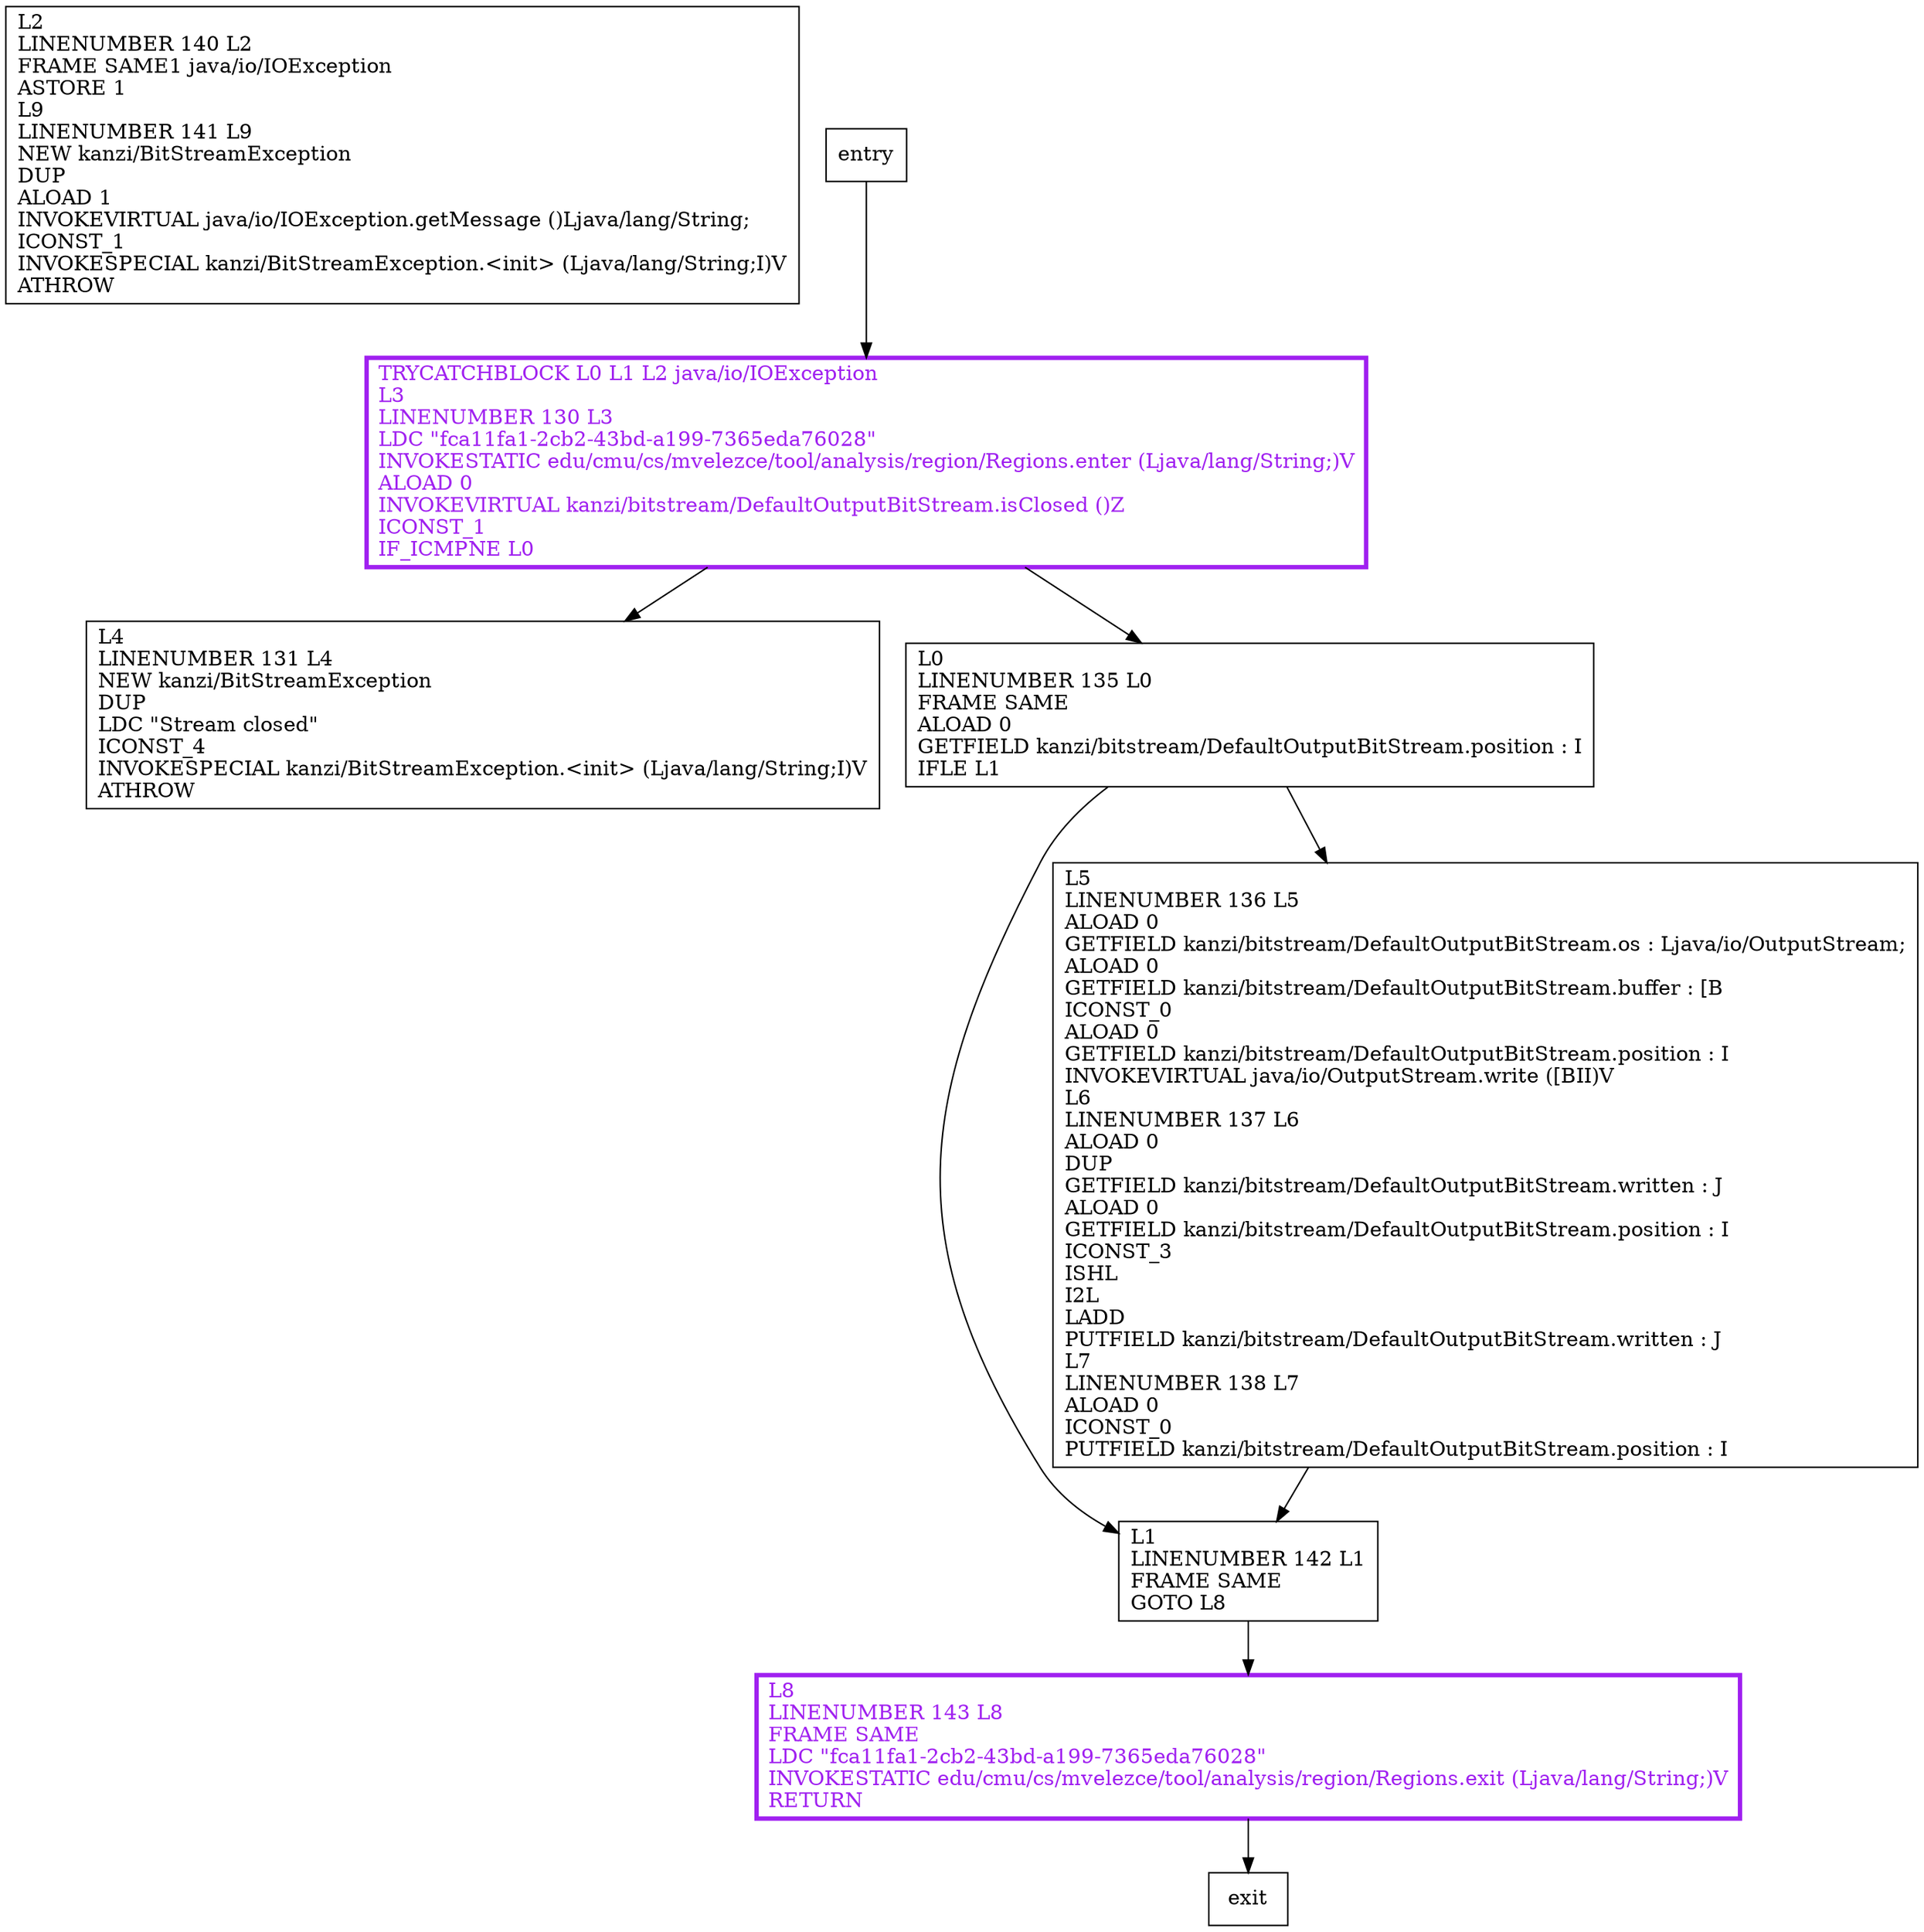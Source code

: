 digraph flush {
node [shape=record];
242528192 [label="L2\lLINENUMBER 140 L2\lFRAME SAME1 java/io/IOException\lASTORE 1\lL9\lLINENUMBER 141 L9\lNEW kanzi/BitStreamException\lDUP\lALOAD 1\lINVOKEVIRTUAL java/io/IOException.getMessage ()Ljava/lang/String;\lICONST_1\lINVOKESPECIAL kanzi/BitStreamException.\<init\> (Ljava/lang/String;I)V\lATHROW\l"];
1848922095 [label="L1\lLINENUMBER 142 L1\lFRAME SAME\lGOTO L8\l"];
1413370141 [label="L4\lLINENUMBER 131 L4\lNEW kanzi/BitStreamException\lDUP\lLDC \"Stream closed\"\lICONST_4\lINVOKESPECIAL kanzi/BitStreamException.\<init\> (Ljava/lang/String;I)V\lATHROW\l"];
929550247 [label="L0\lLINENUMBER 135 L0\lFRAME SAME\lALOAD 0\lGETFIELD kanzi/bitstream/DefaultOutputBitStream.position : I\lIFLE L1\l"];
561466390 [label="L5\lLINENUMBER 136 L5\lALOAD 0\lGETFIELD kanzi/bitstream/DefaultOutputBitStream.os : Ljava/io/OutputStream;\lALOAD 0\lGETFIELD kanzi/bitstream/DefaultOutputBitStream.buffer : [B\lICONST_0\lALOAD 0\lGETFIELD kanzi/bitstream/DefaultOutputBitStream.position : I\lINVOKEVIRTUAL java/io/OutputStream.write ([BII)V\lL6\lLINENUMBER 137 L6\lALOAD 0\lDUP\lGETFIELD kanzi/bitstream/DefaultOutputBitStream.written : J\lALOAD 0\lGETFIELD kanzi/bitstream/DefaultOutputBitStream.position : I\lICONST_3\lISHL\lI2L\lLADD\lPUTFIELD kanzi/bitstream/DefaultOutputBitStream.written : J\lL7\lLINENUMBER 138 L7\lALOAD 0\lICONST_0\lPUTFIELD kanzi/bitstream/DefaultOutputBitStream.position : I\l"];
5896877 [label="TRYCATCHBLOCK L0 L1 L2 java/io/IOException\lL3\lLINENUMBER 130 L3\lLDC \"fca11fa1-2cb2-43bd-a199-7365eda76028\"\lINVOKESTATIC edu/cmu/cs/mvelezce/tool/analysis/region/Regions.enter (Ljava/lang/String;)V\lALOAD 0\lINVOKEVIRTUAL kanzi/bitstream/DefaultOutputBitStream.isClosed ()Z\lICONST_1\lIF_ICMPNE L0\l"];
677684584 [label="L8\lLINENUMBER 143 L8\lFRAME SAME\lLDC \"fca11fa1-2cb2-43bd-a199-7365eda76028\"\lINVOKESTATIC edu/cmu/cs/mvelezce/tool/analysis/region/Regions.exit (Ljava/lang/String;)V\lRETURN\l"];
entry;
exit;
entry -> 5896877;
1848922095 -> 677684584;
929550247 -> 1848922095;
929550247 -> 561466390;
561466390 -> 1848922095;
5896877 -> 1413370141;
5896877 -> 929550247;
677684584 -> exit;
5896877[fontcolor="purple", penwidth=3, color="purple"];
677684584[fontcolor="purple", penwidth=3, color="purple"];
}
